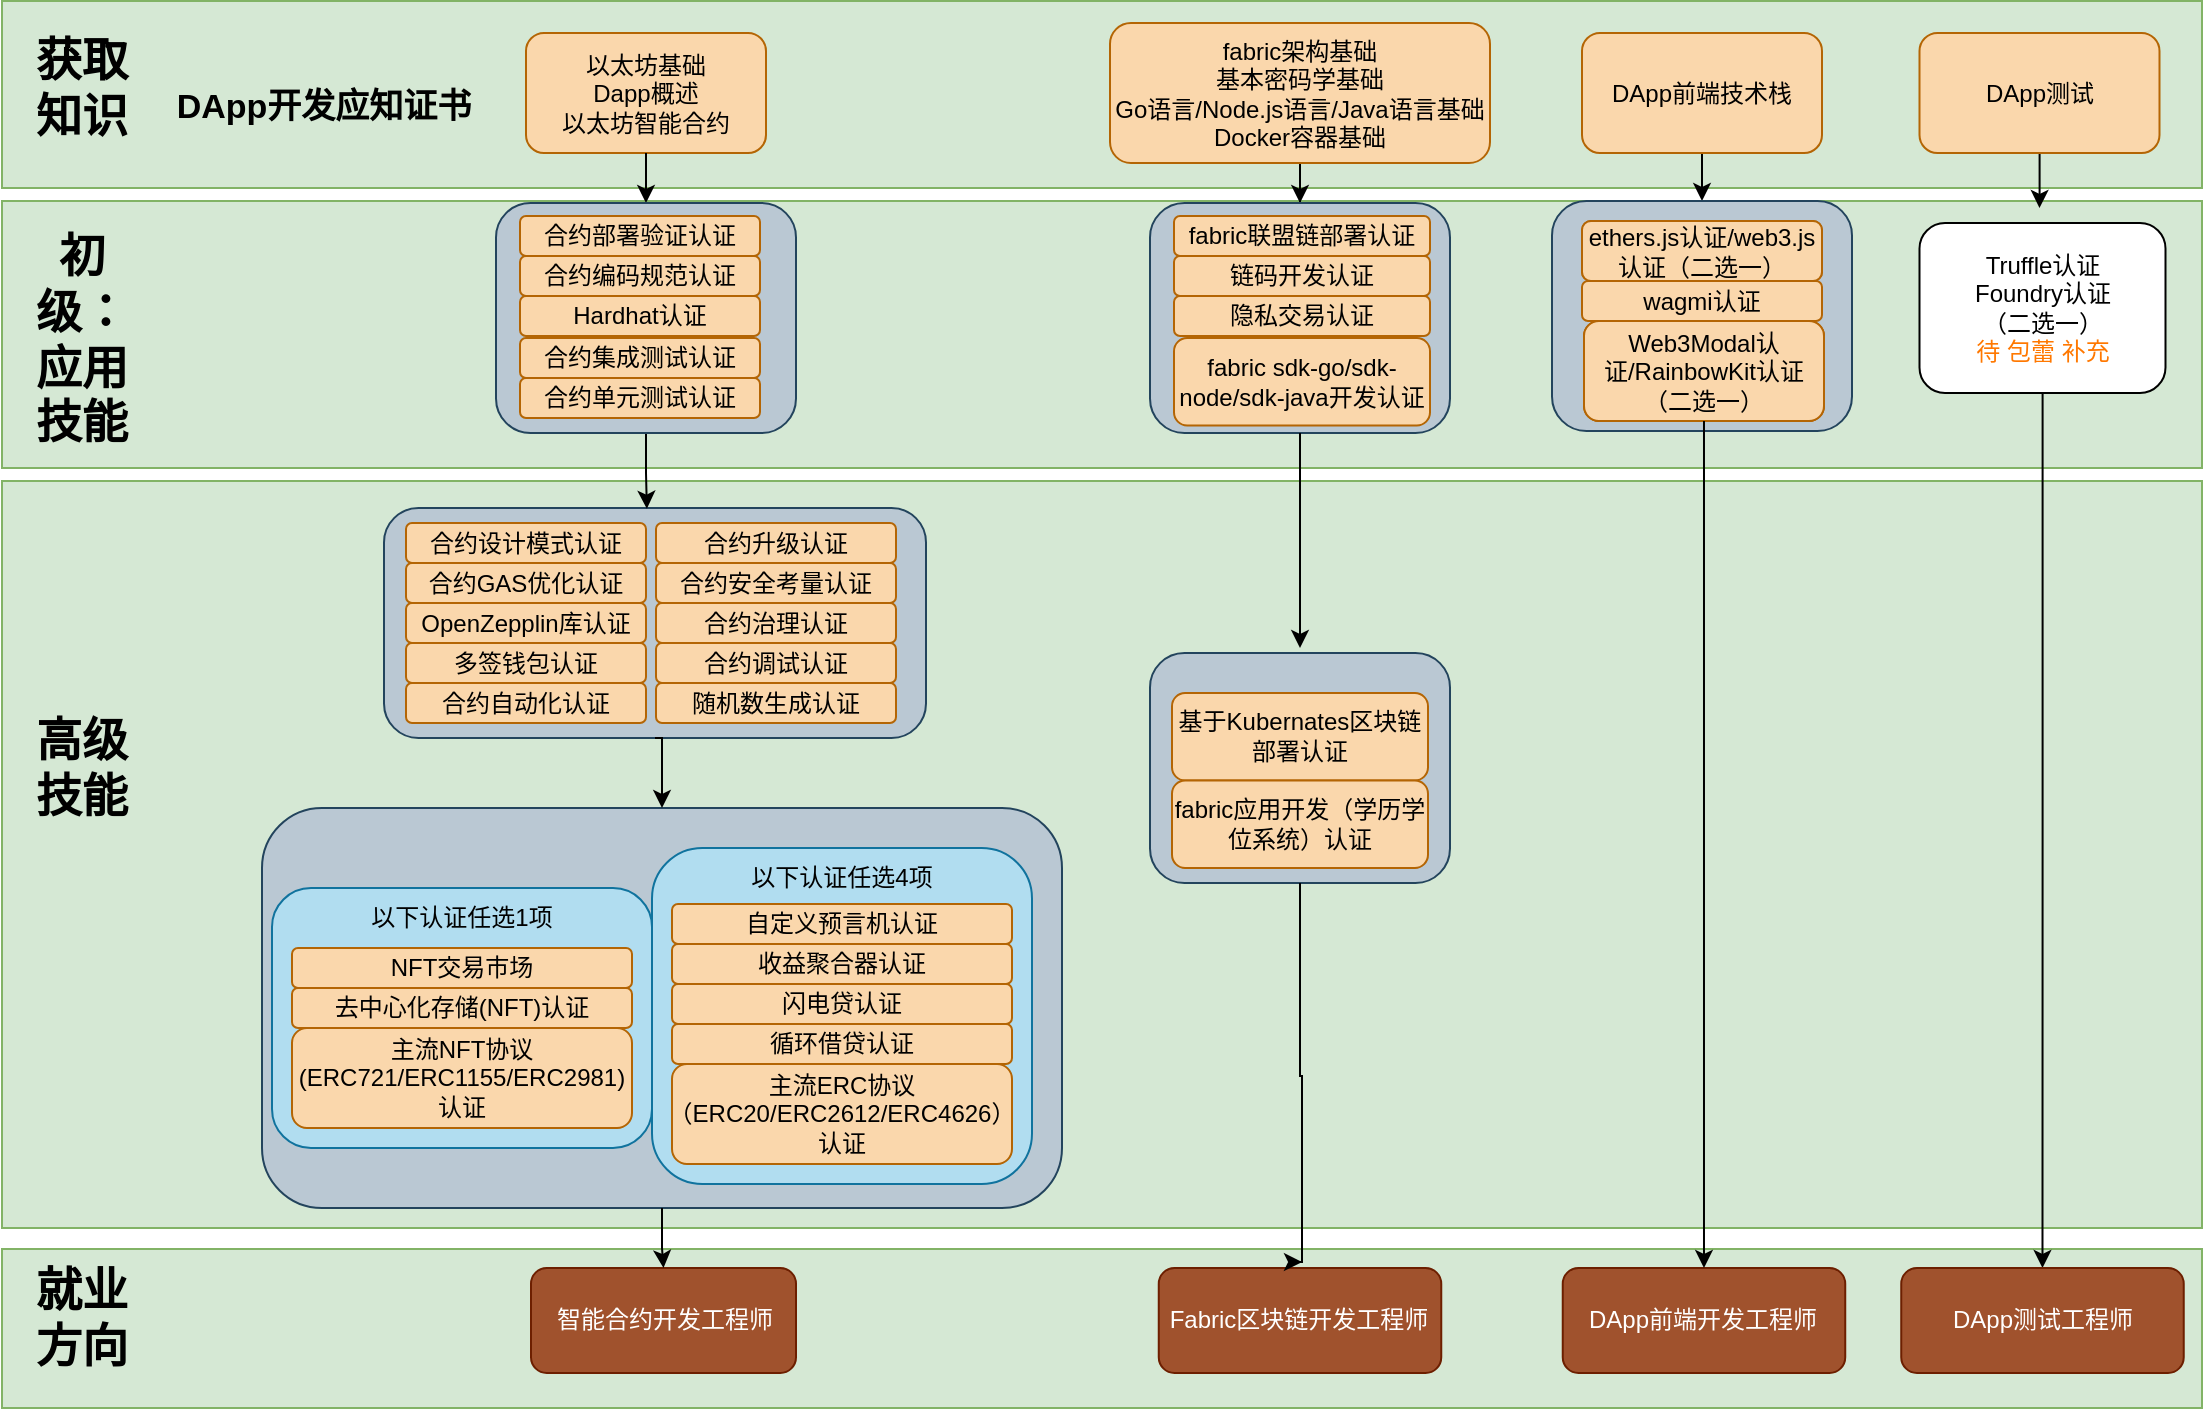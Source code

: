 <mxfile version="21.5.0" type="github">
  <diagram name="Page-1" id="HH8esK9ga7w3-hJnMdNn">
    <mxGraphModel dx="907" dy="912" grid="1" gridSize="10" guides="1" tooltips="1" connect="1" arrows="1" fold="1" page="1" pageScale="1" pageWidth="827" pageHeight="1169" math="0" shadow="0">
      <root>
        <mxCell id="0" />
        <mxCell id="1" parent="0" />
        <mxCell id="7R218EViUMxOIvM_oaZn-339" value="" style="rounded=0;whiteSpace=wrap;html=1;fillColor=#d5e8d4;strokeColor=#82b366;" vertex="1" parent="1">
          <mxGeometry x="1080" y="940.5" width="1100" height="79.5" as="geometry" />
        </mxCell>
        <mxCell id="7R218EViUMxOIvM_oaZn-338" value="" style="rounded=0;whiteSpace=wrap;html=1;fillColor=#d5e8d4;strokeColor=#82b366;" vertex="1" parent="1">
          <mxGeometry x="1080" y="556.5" width="1100" height="373.5" as="geometry" />
        </mxCell>
        <mxCell id="7R218EViUMxOIvM_oaZn-337" value="" style="rounded=0;whiteSpace=wrap;html=1;fillColor=#d5e8d4;strokeColor=#82b366;" vertex="1" parent="1">
          <mxGeometry x="1080" y="416.5" width="1100" height="133.5" as="geometry" />
        </mxCell>
        <mxCell id="7R218EViUMxOIvM_oaZn-335" value="" style="rounded=0;whiteSpace=wrap;html=1;fillColor=#d5e8d4;strokeColor=#82b366;" vertex="1" parent="1">
          <mxGeometry x="1080" y="316.5" width="1100" height="93.5" as="geometry" />
        </mxCell>
        <mxCell id="7R218EViUMxOIvM_oaZn-276" value="" style="group" vertex="1" connectable="0" parent="1">
          <mxGeometry x="1200" y="710" width="427" height="218" as="geometry" />
        </mxCell>
        <mxCell id="7R218EViUMxOIvM_oaZn-277" value="" style="rounded=1;whiteSpace=wrap;html=1;fillColor=#bac8d3;strokeColor=#23445d;" vertex="1" parent="7R218EViUMxOIvM_oaZn-276">
          <mxGeometry x="10" y="10" width="400" height="200" as="geometry" />
        </mxCell>
        <mxCell id="7R218EViUMxOIvM_oaZn-263" value="" style="group" vertex="1" connectable="0" parent="7R218EViUMxOIvM_oaZn-276">
          <mxGeometry x="15" y="30" width="380" height="188" as="geometry" />
        </mxCell>
        <mxCell id="7R218EViUMxOIvM_oaZn-226" value="" style="rounded=1;whiteSpace=wrap;html=1;fillColor=#b1ddf0;strokeColor=#10739e;" vertex="1" parent="7R218EViUMxOIvM_oaZn-263">
          <mxGeometry y="20" width="190" height="130" as="geometry" />
        </mxCell>
        <mxCell id="7R218EViUMxOIvM_oaZn-227" value="主流NFT协议(ERC721/ERC1155/ERC2981)认证" style="rounded=1;whiteSpace=wrap;html=1;fillColor=#fad7ac;strokeColor=#b46504;container=0;" vertex="1" parent="7R218EViUMxOIvM_oaZn-263">
          <mxGeometry x="10" y="90" width="170" height="50" as="geometry" />
        </mxCell>
        <mxCell id="7R218EViUMxOIvM_oaZn-228" value="去中心化存储(NFT)认证" style="rounded=1;whiteSpace=wrap;html=1;fillColor=#fad7ac;strokeColor=#b46504;" vertex="1" parent="7R218EViUMxOIvM_oaZn-263">
          <mxGeometry x="10" y="70" width="170" height="20" as="geometry" />
        </mxCell>
        <mxCell id="7R218EViUMxOIvM_oaZn-229" value="NFT交易市场" style="rounded=1;whiteSpace=wrap;html=1;fillColor=#fad7ac;strokeColor=#b46504;" vertex="1" parent="7R218EViUMxOIvM_oaZn-263">
          <mxGeometry x="10" y="50" width="170" height="20" as="geometry" />
        </mxCell>
        <mxCell id="7R218EViUMxOIvM_oaZn-253" value="以下认证任选1项" style="text;html=1;strokeColor=none;fillColor=none;align=center;verticalAlign=middle;whiteSpace=wrap;rounded=0;" vertex="1" parent="7R218EViUMxOIvM_oaZn-263">
          <mxGeometry x="45" y="20" width="100" height="30" as="geometry" />
        </mxCell>
        <mxCell id="7R218EViUMxOIvM_oaZn-231" value="" style="rounded=1;whiteSpace=wrap;html=1;fillColor=#b1ddf0;strokeColor=#10739e;" vertex="1" parent="7R218EViUMxOIvM_oaZn-263">
          <mxGeometry x="190" width="190" height="168" as="geometry" />
        </mxCell>
        <mxCell id="7R218EViUMxOIvM_oaZn-232" value="" style="group" vertex="1" connectable="0" parent="7R218EViUMxOIvM_oaZn-263">
          <mxGeometry x="200" y="28" width="180" height="160" as="geometry" />
        </mxCell>
        <mxCell id="7R218EViUMxOIvM_oaZn-233" value="主流ERC协议（ERC20/ERC2612/ERC4626）认证" style="rounded=1;whiteSpace=wrap;html=1;fillColor=#fad7ac;strokeColor=#b46504;container=0;" vertex="1" parent="7R218EViUMxOIvM_oaZn-232">
          <mxGeometry y="80" width="170" height="50" as="geometry" />
        </mxCell>
        <mxCell id="7R218EViUMxOIvM_oaZn-234" value="闪电贷认证" style="rounded=1;whiteSpace=wrap;html=1;fillColor=#fad7ac;strokeColor=#b46504;" vertex="1" parent="7R218EViUMxOIvM_oaZn-232">
          <mxGeometry y="40" width="170" height="20" as="geometry" />
        </mxCell>
        <mxCell id="7R218EViUMxOIvM_oaZn-235" value="循环借贷认证" style="rounded=1;whiteSpace=wrap;html=1;fillColor=#fad7ac;strokeColor=#b46504;" vertex="1" parent="7R218EViUMxOIvM_oaZn-232">
          <mxGeometry y="60" width="170" height="20" as="geometry" />
        </mxCell>
        <mxCell id="7R218EViUMxOIvM_oaZn-236" value="收益聚合器认证" style="rounded=1;whiteSpace=wrap;html=1;fillColor=#fad7ac;strokeColor=#b46504;" vertex="1" parent="7R218EViUMxOIvM_oaZn-232">
          <mxGeometry y="20" width="170" height="20" as="geometry" />
        </mxCell>
        <mxCell id="7R218EViUMxOIvM_oaZn-237" value="自定义预言机认证" style="rounded=1;whiteSpace=wrap;html=1;fillColor=#fad7ac;strokeColor=#b46504;" vertex="1" parent="7R218EViUMxOIvM_oaZn-232">
          <mxGeometry width="170" height="20" as="geometry" />
        </mxCell>
        <mxCell id="7R218EViUMxOIvM_oaZn-251" value="以下认证任选4项" style="text;html=1;strokeColor=none;fillColor=none;align=center;verticalAlign=middle;whiteSpace=wrap;rounded=0;" vertex="1" parent="7R218EViUMxOIvM_oaZn-263">
          <mxGeometry x="235" width="100" height="30" as="geometry" />
        </mxCell>
        <mxCell id="7R218EViUMxOIvM_oaZn-174" value="获取知识" style="text;html=1;strokeColor=none;fillColor=none;align=center;verticalAlign=middle;whiteSpace=wrap;rounded=0;fontStyle=1;fontSize=23;" vertex="1" parent="1">
          <mxGeometry x="1090" y="345" width="60" height="30" as="geometry" />
        </mxCell>
        <mxCell id="7R218EViUMxOIvM_oaZn-175" value="初级：应用技能" style="text;html=1;strokeColor=none;fillColor=none;align=center;verticalAlign=middle;whiteSpace=wrap;rounded=0;fontStyle=1;fontSize=23;" vertex="1" parent="1">
          <mxGeometry x="1090" y="471.25" width="60" height="30" as="geometry" />
        </mxCell>
        <mxCell id="7R218EViUMxOIvM_oaZn-176" value="高级技能" style="text;html=1;strokeColor=none;fillColor=none;align=center;verticalAlign=middle;whiteSpace=wrap;rounded=0;fontStyle=1;fontSize=23;" vertex="1" parent="1">
          <mxGeometry x="1090" y="685" width="60" height="30" as="geometry" />
        </mxCell>
        <mxCell id="7R218EViUMxOIvM_oaZn-178" value="就业方向" style="text;html=1;strokeColor=none;fillColor=none;align=center;verticalAlign=middle;whiteSpace=wrap;rounded=0;fontStyle=1;fontSize=23;" vertex="1" parent="1">
          <mxGeometry x="1090" y="960" width="60" height="30" as="geometry" />
        </mxCell>
        <mxCell id="7R218EViUMxOIvM_oaZn-181" value="智能合约开发工程师" style="rounded=1;whiteSpace=wrap;html=1;fillColor=#a0522d;strokeColor=#6D1F00;fontColor=#ffffff;" vertex="1" parent="1">
          <mxGeometry x="1344.5" y="950" width="132.5" height="52.5" as="geometry" />
        </mxCell>
        <mxCell id="7R218EViUMxOIvM_oaZn-334" style="edgeStyle=orthogonalEdgeStyle;rounded=0;orthogonalLoop=1;jettySize=auto;html=1;entryX=0.5;entryY=0;entryDx=0;entryDy=0;" edge="1" parent="1" source="7R218EViUMxOIvM_oaZn-186" target="7R218EViUMxOIvM_oaZn-247">
          <mxGeometry relative="1" as="geometry" />
        </mxCell>
        <mxCell id="7R218EViUMxOIvM_oaZn-186" value="Truffle认证&lt;br style=&quot;border-color: var(--border-color); margin: 0px; outline: none; padding: 0px;&quot;&gt;Foundry认证&lt;br style=&quot;border-color: var(--border-color); margin: 0px; outline: none; padding: 0px;&quot;&gt;（二选一）&lt;br style=&quot;border-color: var(--border-color); margin: 0px; outline: none; padding: 0px;&quot;&gt;&lt;span style=&quot;border-color: var(--border-color); font-size: 9pt; text-align: left; margin: 0px; outline: none; padding: 0px; font-family: &amp;quot;PingFang SC&amp;quot;, Helvetica, Tahoma, &amp;quot;Hiragino Sans GB&amp;quot;, &amp;quot;Microsoft YaHei&amp;quot;, SimSun, Heiti, sans-serif; color: rgb(255, 120, 0);&quot;&gt;待 包蕾 补充&lt;/span&gt;" style="rounded=1;whiteSpace=wrap;html=1;" vertex="1" parent="1">
          <mxGeometry x="2038.75" y="427.5" width="123" height="85" as="geometry" />
        </mxCell>
        <mxCell id="7R218EViUMxOIvM_oaZn-331" style="edgeStyle=orthogonalEdgeStyle;rounded=0;orthogonalLoop=1;jettySize=auto;html=1;entryX=0.5;entryY=0;entryDx=0;entryDy=0;" edge="1" parent="1" source="7R218EViUMxOIvM_oaZn-190" target="7R218EViUMxOIvM_oaZn-318">
          <mxGeometry relative="1" as="geometry" />
        </mxCell>
        <mxCell id="7R218EViUMxOIvM_oaZn-190" value="DApp前端技术栈" style="rounded=1;whiteSpace=wrap;html=1;fillColor=#fad7ac;strokeColor=#b46504;" vertex="1" parent="1">
          <mxGeometry x="1870" y="332.5" width="120" height="60" as="geometry" />
        </mxCell>
        <mxCell id="7R218EViUMxOIvM_oaZn-332" style="edgeStyle=orthogonalEdgeStyle;rounded=0;orthogonalLoop=1;jettySize=auto;html=1;" edge="1" parent="1" source="7R218EViUMxOIvM_oaZn-192">
          <mxGeometry relative="1" as="geometry">
            <mxPoint x="2098.75" y="420" as="targetPoint" />
          </mxGeometry>
        </mxCell>
        <mxCell id="7R218EViUMxOIvM_oaZn-192" value="DApp测试" style="rounded=1;whiteSpace=wrap;html=1;fillColor=#fad7ac;strokeColor=#b46504;" vertex="1" parent="1">
          <mxGeometry x="2038.75" y="332.5" width="120" height="60" as="geometry" />
        </mxCell>
        <mxCell id="7R218EViUMxOIvM_oaZn-197" value="DApp开发应知证书" style="text;html=1;strokeColor=none;fillColor=none;align=center;verticalAlign=middle;whiteSpace=wrap;rounded=0;fontStyle=1;fontSize=17;" vertex="1" parent="1">
          <mxGeometry x="1141" y="355" width="200" height="30" as="geometry" />
        </mxCell>
        <mxCell id="7R218EViUMxOIvM_oaZn-245" value="Fabric区块链开发工程师" style="rounded=1;whiteSpace=wrap;html=1;fillColor=#a0522d;strokeColor=#6D1F00;fontColor=#ffffff;" vertex="1" parent="1">
          <mxGeometry x="1658.38" y="950" width="141.25" height="52.5" as="geometry" />
        </mxCell>
        <mxCell id="7R218EViUMxOIvM_oaZn-246" value="DApp前端开发工程师" style="rounded=1;whiteSpace=wrap;html=1;fillColor=#a0522d;strokeColor=#6D1F00;fontColor=#ffffff;" vertex="1" parent="1">
          <mxGeometry x="1860.37" y="950" width="141.25" height="52.5" as="geometry" />
        </mxCell>
        <mxCell id="7R218EViUMxOIvM_oaZn-247" value="DApp测试工程师" style="rounded=1;whiteSpace=wrap;html=1;fillColor=#a0522d;strokeColor=#6D1F00;fontColor=#ffffff;" vertex="1" parent="1">
          <mxGeometry x="2029.62" y="950" width="141.25" height="52.5" as="geometry" />
        </mxCell>
        <mxCell id="7R218EViUMxOIvM_oaZn-188" value="以太坊基础&lt;br style=&quot;border-color: var(--border-color); text-align: left; margin: 0px; outline: none; padding: 0px; font-family: &amp;quot;PingFang SC&amp;quot;, Helvetica, Tahoma, &amp;quot;Hiragino Sans GB&amp;quot;, &amp;quot;Microsoft YaHei&amp;quot;, SimSun, Heiti, sans-serif; background-color: rgb(255, 255, 255);&quot;&gt;&lt;span style=&quot;&quot;&gt;Dapp概述&lt;/span&gt;&lt;br style=&quot;border-color: var(--border-color); text-align: left; margin: 0px; outline: none; padding: 0px; font-family: &amp;quot;PingFang SC&amp;quot;, Helvetica, Tahoma, &amp;quot;Hiragino Sans GB&amp;quot;, &amp;quot;Microsoft YaHei&amp;quot;, SimSun, Heiti, sans-serif; background-color: rgb(255, 255, 255);&quot;&gt;&lt;span style=&quot;&quot;&gt;以太坊智能合约&lt;/span&gt;" style="rounded=1;whiteSpace=wrap;html=1;fillColor=#fad7ac;strokeColor=#b46504;" vertex="1" parent="1">
          <mxGeometry x="1342" y="332.5" width="120" height="60" as="geometry" />
        </mxCell>
        <mxCell id="7R218EViUMxOIvM_oaZn-260" style="edgeStyle=orthogonalEdgeStyle;rounded=0;orthogonalLoop=1;jettySize=auto;html=1;entryX=0.5;entryY=0;entryDx=0;entryDy=0;" edge="1" parent="1" source="7R218EViUMxOIvM_oaZn-188" target="7R218EViUMxOIvM_oaZn-172">
          <mxGeometry relative="1" as="geometry" />
        </mxCell>
        <mxCell id="7R218EViUMxOIvM_oaZn-258" value="" style="group" vertex="1" connectable="0" parent="1">
          <mxGeometry x="1271" y="570" width="271" height="115" as="geometry" />
        </mxCell>
        <mxCell id="7R218EViUMxOIvM_oaZn-207" value="" style="rounded=1;whiteSpace=wrap;html=1;fillColor=#bac8d3;strokeColor=#23445d;container=0;" vertex="1" parent="7R218EViUMxOIvM_oaZn-258">
          <mxGeometry width="271" height="115" as="geometry" />
        </mxCell>
        <mxCell id="7R218EViUMxOIvM_oaZn-208" value="合约设计模式认证" style="rounded=1;whiteSpace=wrap;html=1;fillColor=#fad7ac;strokeColor=#b46504;" vertex="1" parent="7R218EViUMxOIvM_oaZn-258">
          <mxGeometry x="11" y="7.5" width="120" height="20" as="geometry" />
        </mxCell>
        <mxCell id="7R218EViUMxOIvM_oaZn-209" value="合约升级认证" style="rounded=1;whiteSpace=wrap;html=1;fillColor=#fad7ac;strokeColor=#b46504;" vertex="1" parent="7R218EViUMxOIvM_oaZn-258">
          <mxGeometry x="136" y="7.5" width="120" height="20" as="geometry" />
        </mxCell>
        <mxCell id="7R218EViUMxOIvM_oaZn-210" value="合约GAS优化认证" style="rounded=1;whiteSpace=wrap;html=1;fillColor=#fad7ac;strokeColor=#b46504;" vertex="1" parent="7R218EViUMxOIvM_oaZn-258">
          <mxGeometry x="11" y="27.5" width="120" height="20" as="geometry" />
        </mxCell>
        <mxCell id="7R218EViUMxOIvM_oaZn-211" value="合约安全考量认证" style="rounded=1;whiteSpace=wrap;html=1;fillColor=#fad7ac;strokeColor=#b46504;" vertex="1" parent="7R218EViUMxOIvM_oaZn-258">
          <mxGeometry x="136" y="27.5" width="120" height="20" as="geometry" />
        </mxCell>
        <mxCell id="7R218EViUMxOIvM_oaZn-212" value="OpenZepplin库认证" style="rounded=1;whiteSpace=wrap;html=1;fillColor=#fad7ac;strokeColor=#b46504;" vertex="1" parent="7R218EViUMxOIvM_oaZn-258">
          <mxGeometry x="11" y="47.5" width="120" height="20" as="geometry" />
        </mxCell>
        <mxCell id="7R218EViUMxOIvM_oaZn-213" value="合约治理认证" style="rounded=1;whiteSpace=wrap;html=1;fillColor=#fad7ac;strokeColor=#b46504;" vertex="1" parent="7R218EViUMxOIvM_oaZn-258">
          <mxGeometry x="136" y="47.5" width="120" height="20" as="geometry" />
        </mxCell>
        <mxCell id="7R218EViUMxOIvM_oaZn-214" value="多签钱包认证" style="rounded=1;whiteSpace=wrap;html=1;fillColor=#fad7ac;strokeColor=#b46504;" vertex="1" parent="7R218EViUMxOIvM_oaZn-258">
          <mxGeometry x="11" y="67.5" width="120" height="20" as="geometry" />
        </mxCell>
        <mxCell id="7R218EViUMxOIvM_oaZn-215" value="合约调试认证" style="rounded=1;whiteSpace=wrap;html=1;fillColor=#fad7ac;strokeColor=#b46504;" vertex="1" parent="7R218EViUMxOIvM_oaZn-258">
          <mxGeometry x="136" y="67.5" width="120" height="20" as="geometry" />
        </mxCell>
        <mxCell id="7R218EViUMxOIvM_oaZn-216" value="合约自动化认证" style="rounded=1;whiteSpace=wrap;html=1;fillColor=#fad7ac;strokeColor=#b46504;" vertex="1" parent="7R218EViUMxOIvM_oaZn-258">
          <mxGeometry x="11" y="87.5" width="120" height="20" as="geometry" />
        </mxCell>
        <mxCell id="7R218EViUMxOIvM_oaZn-217" value="随机数生成认证" style="rounded=1;whiteSpace=wrap;html=1;fillColor=#fad7ac;strokeColor=#b46504;" vertex="1" parent="7R218EViUMxOIvM_oaZn-258">
          <mxGeometry x="136" y="87.5" width="120" height="20" as="geometry" />
        </mxCell>
        <mxCell id="7R218EViUMxOIvM_oaZn-261" style="edgeStyle=orthogonalEdgeStyle;rounded=0;orthogonalLoop=1;jettySize=auto;html=1;entryX=0.485;entryY=0.003;entryDx=0;entryDy=0;entryPerimeter=0;" edge="1" parent="1" source="7R218EViUMxOIvM_oaZn-172" target="7R218EViUMxOIvM_oaZn-207">
          <mxGeometry relative="1" as="geometry" />
        </mxCell>
        <mxCell id="7R218EViUMxOIvM_oaZn-172" value="" style="rounded=1;whiteSpace=wrap;html=1;fillColor=#bac8d3;strokeColor=#23445d;" vertex="1" parent="1">
          <mxGeometry x="1327" y="417.5" width="150" height="115" as="geometry" />
        </mxCell>
        <mxCell id="7R218EViUMxOIvM_oaZn-198" value="合约部署验证认证" style="rounded=1;whiteSpace=wrap;html=1;fillColor=#fad7ac;strokeColor=#b46504;" vertex="1" parent="1">
          <mxGeometry x="1339" y="424" width="120" height="20" as="geometry" />
        </mxCell>
        <mxCell id="7R218EViUMxOIvM_oaZn-199" value="合约编码规范认证" style="rounded=1;whiteSpace=wrap;html=1;fillColor=#fad7ac;strokeColor=#b46504;" vertex="1" parent="1">
          <mxGeometry x="1339" y="444" width="120" height="20" as="geometry" />
        </mxCell>
        <mxCell id="7R218EViUMxOIvM_oaZn-287" style="edgeStyle=orthogonalEdgeStyle;rounded=0;orthogonalLoop=1;jettySize=auto;html=1;exitX=0.5;exitY=0;exitDx=0;exitDy=0;entryX=0.5;entryY=0;entryDx=0;entryDy=0;" edge="1" parent="1" source="7R218EViUMxOIvM_oaZn-201" target="7R218EViUMxOIvM_oaZn-203">
          <mxGeometry relative="1" as="geometry" />
        </mxCell>
        <mxCell id="7R218EViUMxOIvM_oaZn-201" value="Hardhat认证" style="rounded=1;whiteSpace=wrap;html=1;fillColor=#fad7ac;strokeColor=#b46504;container=0;" vertex="1" parent="1">
          <mxGeometry x="1339" y="464" width="120" height="20" as="geometry" />
        </mxCell>
        <mxCell id="7R218EViUMxOIvM_oaZn-202" value="合约单元测试认证" style="rounded=1;whiteSpace=wrap;html=1;fillColor=#fad7ac;strokeColor=#b46504;" vertex="1" parent="1">
          <mxGeometry x="1339" y="505" width="120" height="20" as="geometry" />
        </mxCell>
        <mxCell id="7R218EViUMxOIvM_oaZn-203" value="合约集成测试认证" style="rounded=1;whiteSpace=wrap;html=1;fillColor=#fad7ac;strokeColor=#b46504;" vertex="1" parent="1">
          <mxGeometry x="1339" y="485" width="120" height="20" as="geometry" />
        </mxCell>
        <mxCell id="7R218EViUMxOIvM_oaZn-282" style="edgeStyle=orthogonalEdgeStyle;rounded=0;orthogonalLoop=1;jettySize=auto;html=1;entryX=0.5;entryY=0;entryDx=0;entryDy=0;exitX=0.5;exitY=1;exitDx=0;exitDy=0;" edge="1" parent="1" source="7R218EViUMxOIvM_oaZn-207" target="7R218EViUMxOIvM_oaZn-277">
          <mxGeometry relative="1" as="geometry">
            <mxPoint x="1403" y="690" as="sourcePoint" />
          </mxGeometry>
        </mxCell>
        <mxCell id="7R218EViUMxOIvM_oaZn-283" style="edgeStyle=orthogonalEdgeStyle;rounded=0;orthogonalLoop=1;jettySize=auto;html=1;" edge="1" parent="1" source="7R218EViUMxOIvM_oaZn-277" target="7R218EViUMxOIvM_oaZn-181">
          <mxGeometry relative="1" as="geometry" />
        </mxCell>
        <mxCell id="7R218EViUMxOIvM_oaZn-327" style="edgeStyle=orthogonalEdgeStyle;rounded=0;orthogonalLoop=1;jettySize=auto;html=1;entryX=0.5;entryY=0;entryDx=0;entryDy=0;" edge="1" parent="1" source="7R218EViUMxOIvM_oaZn-288" target="7R218EViUMxOIvM_oaZn-290">
          <mxGeometry relative="1" as="geometry" />
        </mxCell>
        <mxCell id="7R218EViUMxOIvM_oaZn-288" value="&lt;div&gt;fabric架构基础&lt;/div&gt;&lt;div&gt;&lt;span style=&quot;font-size: 12px;&quot;&gt;基本密码学基础&lt;/span&gt;&lt;/div&gt;&lt;div&gt;&lt;span style=&quot;font-size: 12px;&quot;&gt;Go语言/Node.js语言/Java语言基础&lt;/span&gt;&lt;/div&gt;&lt;div&gt;&lt;span style=&quot;font-size: 12px;&quot;&gt;Docker容器基础&lt;/span&gt;&lt;/div&gt;" style="rounded=1;whiteSpace=wrap;html=1;fillColor=#fad7ac;strokeColor=#b46504;" vertex="1" parent="1">
          <mxGeometry x="1634" y="327.5" width="190" height="70" as="geometry" />
        </mxCell>
        <mxCell id="7R218EViUMxOIvM_oaZn-315" value="" style="group" vertex="1" connectable="0" parent="1">
          <mxGeometry x="1654" y="642.5" width="150" height="115" as="geometry" />
        </mxCell>
        <mxCell id="7R218EViUMxOIvM_oaZn-312" value="" style="rounded=1;whiteSpace=wrap;html=1;fillColor=#bac8d3;strokeColor=#23445d;" vertex="1" parent="7R218EViUMxOIvM_oaZn-315">
          <mxGeometry width="150" height="115" as="geometry" />
        </mxCell>
        <mxCell id="7R218EViUMxOIvM_oaZn-313" value="基于Kubernates区块链部署认证" style="rounded=1;whiteSpace=wrap;html=1;fillColor=#fad7ac;strokeColor=#b46504;" vertex="1" parent="7R218EViUMxOIvM_oaZn-315">
          <mxGeometry x="11" y="20" width="128" height="43.75" as="geometry" />
        </mxCell>
        <mxCell id="7R218EViUMxOIvM_oaZn-314" value="fabric应用开发（学历学位系统）认证" style="rounded=1;whiteSpace=wrap;html=1;fillColor=#fad7ac;strokeColor=#b46504;" vertex="1" parent="7R218EViUMxOIvM_oaZn-315">
          <mxGeometry x="11" y="63.75" width="128" height="43.75" as="geometry" />
        </mxCell>
        <mxCell id="7R218EViUMxOIvM_oaZn-323" value="" style="group" vertex="1" connectable="0" parent="1">
          <mxGeometry x="1855" y="416.5" width="150" height="115" as="geometry" />
        </mxCell>
        <mxCell id="7R218EViUMxOIvM_oaZn-318" value="" style="rounded=1;whiteSpace=wrap;html=1;fillColor=#bac8d3;strokeColor=#23445d;" vertex="1" parent="7R218EViUMxOIvM_oaZn-323">
          <mxGeometry width="150" height="115" as="geometry" />
        </mxCell>
        <mxCell id="7R218EViUMxOIvM_oaZn-193" value="" style="group" vertex="1" connectable="0" parent="7R218EViUMxOIvM_oaZn-323">
          <mxGeometry x="15" y="10" width="121" height="100" as="geometry" />
        </mxCell>
        <mxCell id="7R218EViUMxOIvM_oaZn-194" value="ethers.js认证/web3.js认证（二选一）" style="rounded=1;whiteSpace=wrap;html=1;fillColor=#fad7ac;strokeColor=#b46504;" vertex="1" parent="7R218EViUMxOIvM_oaZn-193">
          <mxGeometry width="120" height="30" as="geometry" />
        </mxCell>
        <mxCell id="7R218EViUMxOIvM_oaZn-195" value="wagmi认证" style="rounded=1;whiteSpace=wrap;html=1;fillColor=#fad7ac;strokeColor=#b46504;" vertex="1" parent="7R218EViUMxOIvM_oaZn-193">
          <mxGeometry y="30" width="120" height="20" as="geometry" />
        </mxCell>
        <mxCell id="7R218EViUMxOIvM_oaZn-196" value="Web3Modal认证/RainbowKit认证（二选一）" style="rounded=1;whiteSpace=wrap;html=1;fillColor=#fad7ac;strokeColor=#b46504;" vertex="1" parent="7R218EViUMxOIvM_oaZn-193">
          <mxGeometry x="1" y="50" width="120" height="50" as="geometry" />
        </mxCell>
        <mxCell id="7R218EViUMxOIvM_oaZn-321" value="Web3Modal认证/RainbowKit认证（二选一）" style="rounded=1;whiteSpace=wrap;html=1;fillColor=#fad7ac;strokeColor=#b46504;" vertex="1" parent="7R218EViUMxOIvM_oaZn-193">
          <mxGeometry x="1" y="50" width="120" height="50" as="geometry" />
        </mxCell>
        <mxCell id="7R218EViUMxOIvM_oaZn-322" value="ethers.js认证/web3.js认证（二选一）" style="rounded=1;whiteSpace=wrap;html=1;fillColor=#fad7ac;strokeColor=#b46504;" vertex="1" parent="7R218EViUMxOIvM_oaZn-193">
          <mxGeometry width="120" height="30" as="geometry" />
        </mxCell>
        <mxCell id="7R218EViUMxOIvM_oaZn-324" value="" style="group" vertex="1" connectable="0" parent="1">
          <mxGeometry x="1654" y="417.5" width="150" height="115" as="geometry" />
        </mxCell>
        <mxCell id="7R218EViUMxOIvM_oaZn-290" value="" style="rounded=1;whiteSpace=wrap;html=1;fillColor=#bac8d3;strokeColor=#23445d;" vertex="1" parent="7R218EViUMxOIvM_oaZn-324">
          <mxGeometry width="150" height="115" as="geometry" />
        </mxCell>
        <mxCell id="7R218EViUMxOIvM_oaZn-291" value="fabric联盟链部署认证" style="rounded=1;whiteSpace=wrap;html=1;fillColor=#fad7ac;strokeColor=#b46504;" vertex="1" parent="7R218EViUMxOIvM_oaZn-324">
          <mxGeometry x="12" y="6.5" width="128" height="20" as="geometry" />
        </mxCell>
        <mxCell id="7R218EViUMxOIvM_oaZn-292" value="链码开发认证" style="rounded=1;whiteSpace=wrap;html=1;fillColor=#fad7ac;strokeColor=#b46504;" vertex="1" parent="7R218EViUMxOIvM_oaZn-324">
          <mxGeometry x="12" y="26.5" width="128" height="20" as="geometry" />
        </mxCell>
        <mxCell id="7R218EViUMxOIvM_oaZn-294" value="隐私交易认证" style="rounded=1;whiteSpace=wrap;html=1;fillColor=#fad7ac;strokeColor=#b46504;container=0;" vertex="1" parent="7R218EViUMxOIvM_oaZn-324">
          <mxGeometry x="12" y="46.5" width="128" height="20" as="geometry" />
        </mxCell>
        <mxCell id="7R218EViUMxOIvM_oaZn-296" value="fabric sdk-go/sdk-node/sdk-java开发认证" style="rounded=1;whiteSpace=wrap;html=1;fillColor=#fad7ac;strokeColor=#b46504;" vertex="1" parent="7R218EViUMxOIvM_oaZn-324">
          <mxGeometry x="12" y="67.5" width="128" height="43.75" as="geometry" />
        </mxCell>
        <mxCell id="7R218EViUMxOIvM_oaZn-328" style="edgeStyle=orthogonalEdgeStyle;rounded=0;orthogonalLoop=1;jettySize=auto;html=1;entryX=0.5;entryY=-0.022;entryDx=0;entryDy=0;entryPerimeter=0;" edge="1" parent="1" source="7R218EViUMxOIvM_oaZn-290" target="7R218EViUMxOIvM_oaZn-312">
          <mxGeometry relative="1" as="geometry" />
        </mxCell>
        <mxCell id="7R218EViUMxOIvM_oaZn-329" style="edgeStyle=orthogonalEdgeStyle;rounded=0;orthogonalLoop=1;jettySize=auto;html=1;" edge="1" parent="1" source="7R218EViUMxOIvM_oaZn-312">
          <mxGeometry relative="1" as="geometry">
            <mxPoint x="1730" y="947" as="targetPoint" />
            <Array as="points">
              <mxPoint x="1729" y="854" />
              <mxPoint x="1730" y="854" />
              <mxPoint x="1730" y="947" />
              <mxPoint x="1729" y="947" />
            </Array>
          </mxGeometry>
        </mxCell>
        <mxCell id="7R218EViUMxOIvM_oaZn-333" style="edgeStyle=orthogonalEdgeStyle;rounded=0;orthogonalLoop=1;jettySize=auto;html=1;entryX=0.5;entryY=0;entryDx=0;entryDy=0;" edge="1" parent="1" source="7R218EViUMxOIvM_oaZn-321" target="7R218EViUMxOIvM_oaZn-246">
          <mxGeometry relative="1" as="geometry" />
        </mxCell>
      </root>
    </mxGraphModel>
  </diagram>
</mxfile>
